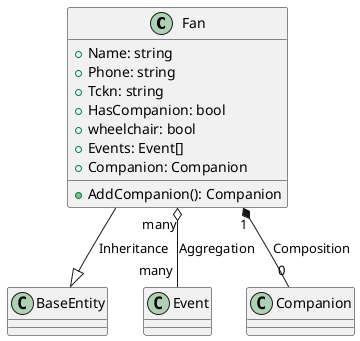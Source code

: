 @startuml Fan Class Diagram

class Fan {
    + Name: string
    + Phone: string
    + Tckn: string
    + HasCompanion: bool
    + wheelchair: bool
    + Events: Event[]
    + Companion: Companion

    + AddCompanion(): Companion
}

Fan --|> BaseEntity: Inheritance
Fan "many" o-- "many" Event: Aggregation
Fan "1" *-- "0" Companion: Composition

@enduml